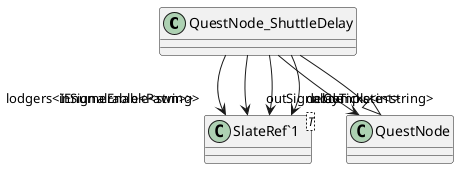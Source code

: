 @startuml
class QuestNode_ShuttleDelay {
}
class "SlateRef`1"<T> {
}
QuestNode <|-- QuestNode_ShuttleDelay
QuestNode_ShuttleDelay --> "inSignalEnable<string>" "SlateRef`1"
QuestNode_ShuttleDelay --> "outSignalComplete<string>" "SlateRef`1"
QuestNode_ShuttleDelay --> "delayTicks<int>" "SlateRef`1"
QuestNode_ShuttleDelay --> "lodgers<IEnumerable<Pawn>>" "SlateRef`1"
QuestNode_ShuttleDelay --> "node" QuestNode
@enduml
